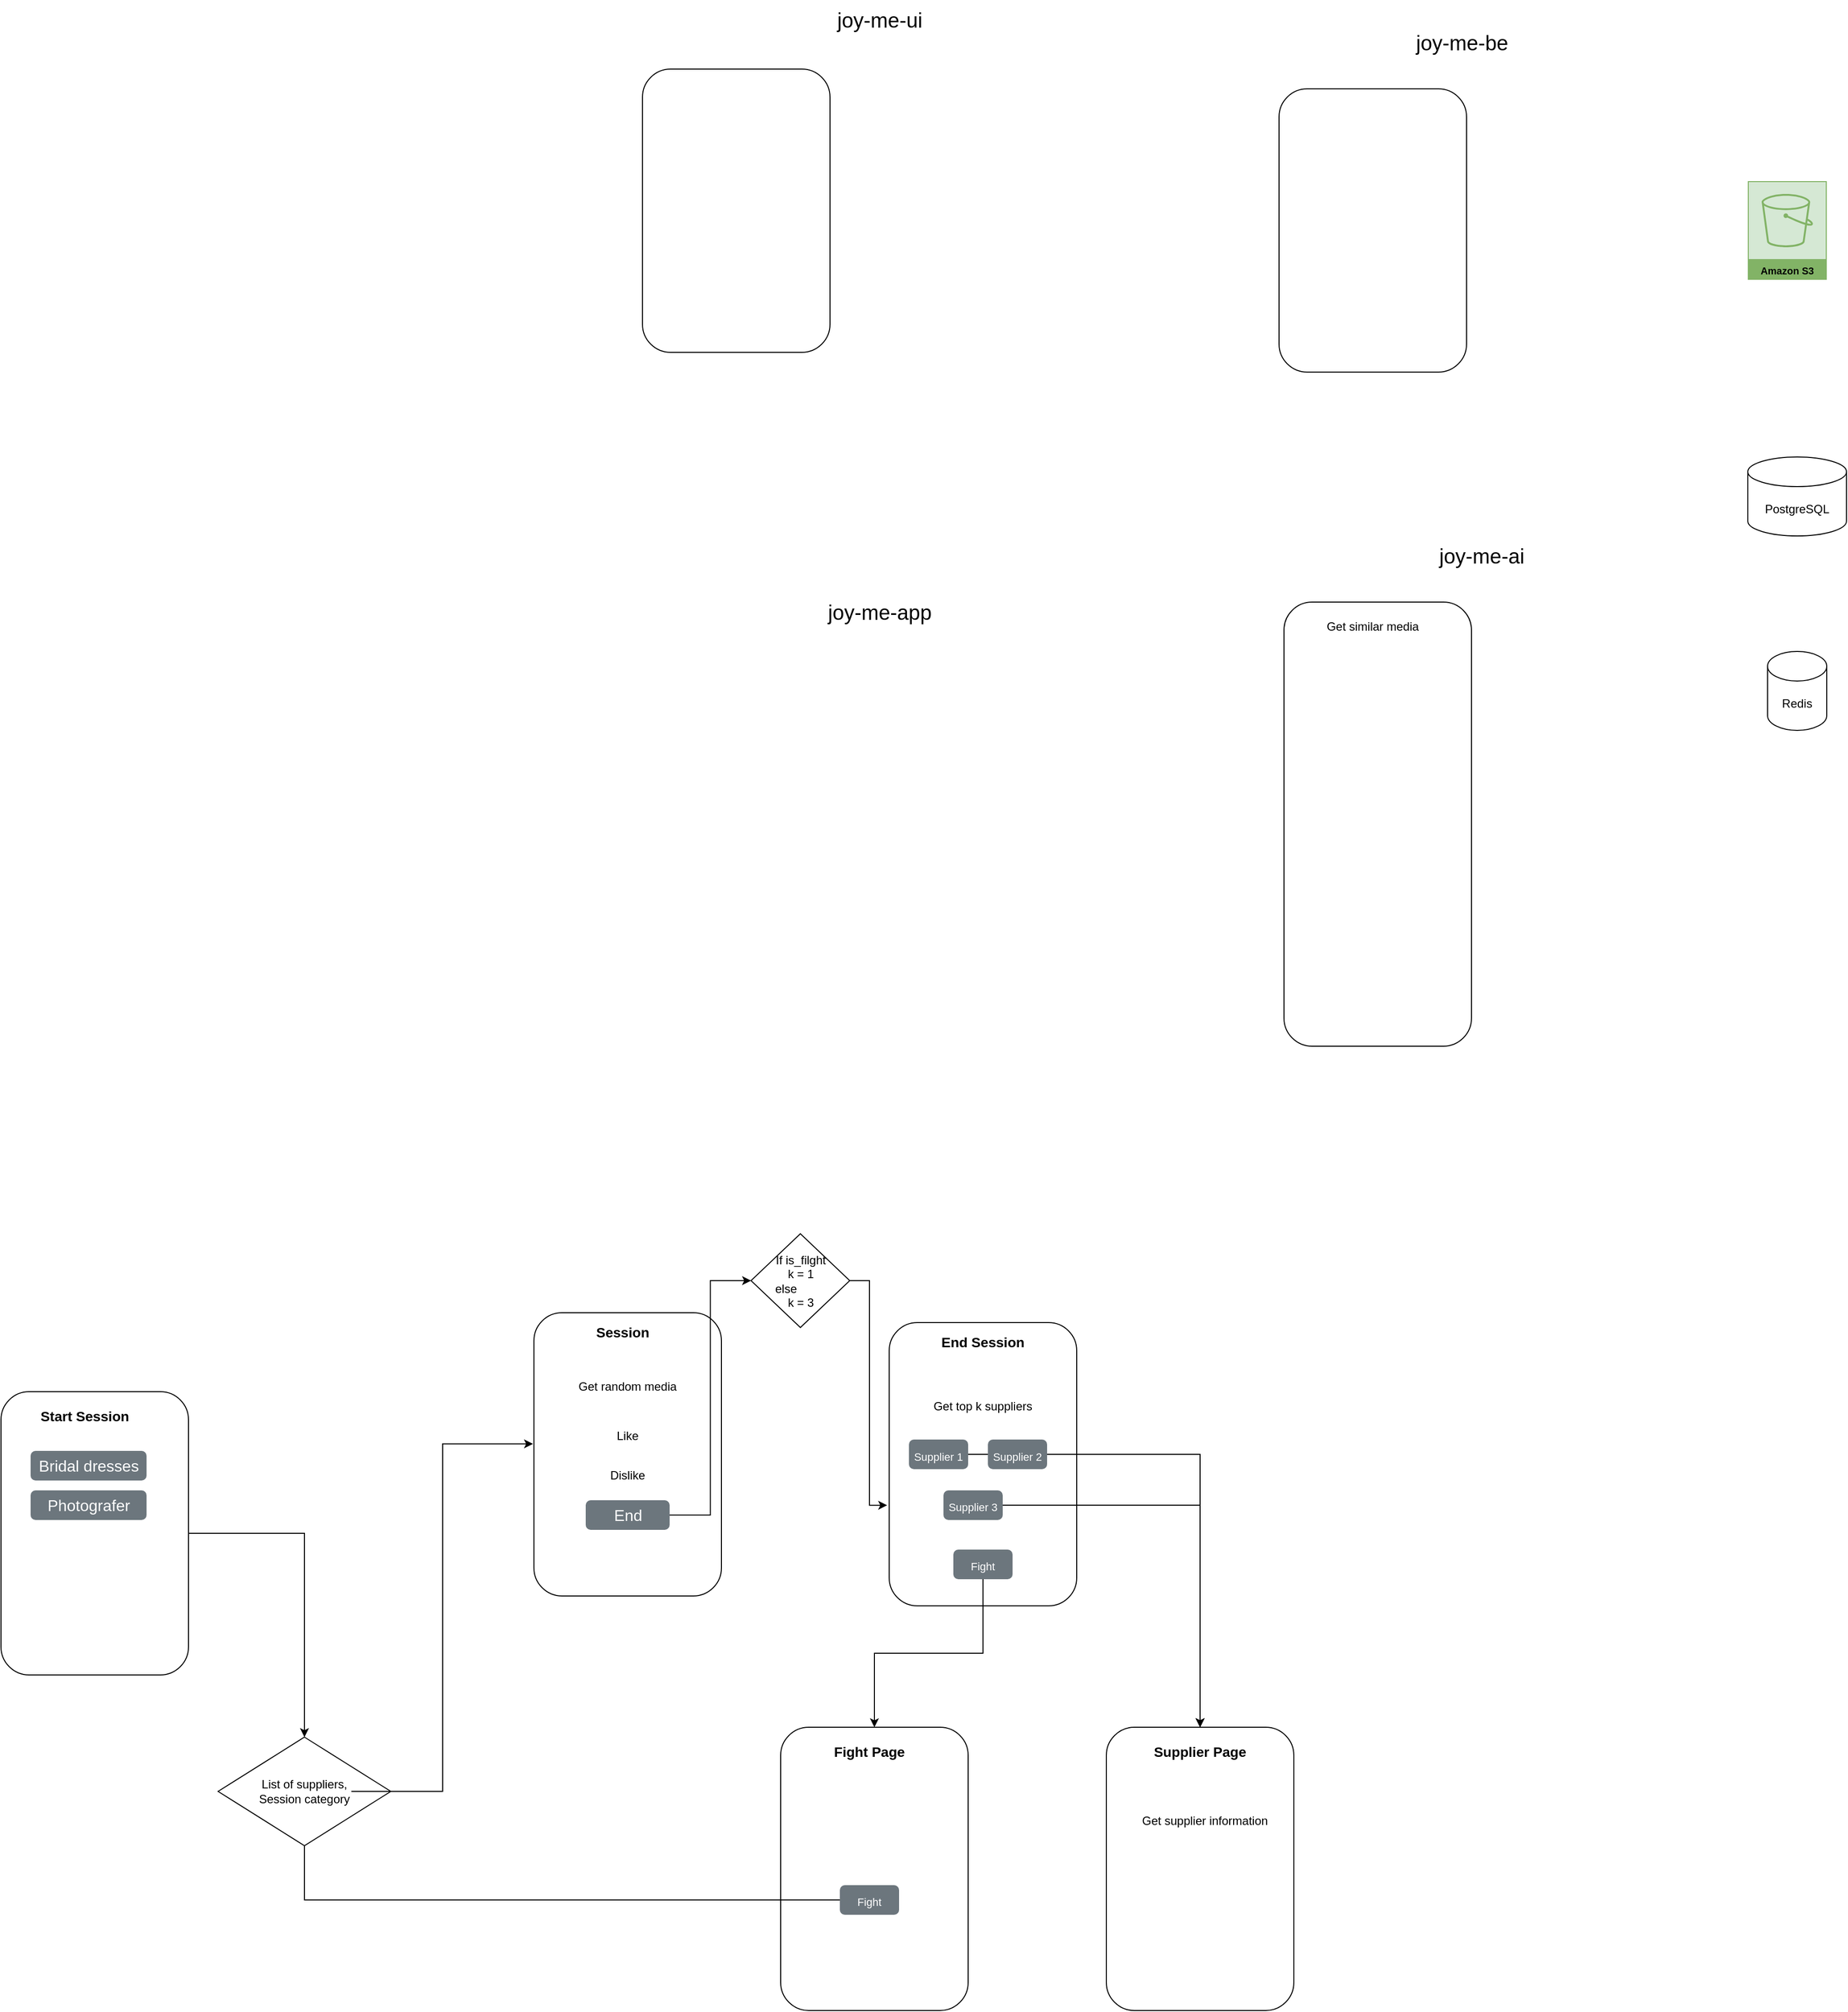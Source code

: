 <mxfile version="28.1.0">
  <diagram name="Page-1" id="28ixYq8MRAYOEwlzyC5h">
    <mxGraphModel dx="7780" dy="3193" grid="1" gridSize="10" guides="1" tooltips="1" connect="1" arrows="1" fold="1" page="1" pageScale="1" pageWidth="850" pageHeight="1100" math="0" shadow="0">
      <root>
        <mxCell id="0" />
        <mxCell id="1" parent="0" />
        <mxCell id="oWR66p-PzFDH_q1CgsQc-1" value="" style="rounded=1;whiteSpace=wrap;html=1;" vertex="1" parent="1">
          <mxGeometry x="1300" y="610" width="190" height="450" as="geometry" />
        </mxCell>
        <mxCell id="oWR66p-PzFDH_q1CgsQc-2" value="&lt;font style=&quot;font-size: 21px;&quot;&gt;joy-me-ai&lt;/font&gt;" style="text;html=1;align=center;verticalAlign=middle;resizable=0;points=[];autosize=1;strokeColor=none;fillColor=none;" vertex="1" parent="1">
          <mxGeometry x="1445" y="543" width="110" height="40" as="geometry" />
        </mxCell>
        <mxCell id="oWR66p-PzFDH_q1CgsQc-3" value="Get similar media" style="text;html=1;align=center;verticalAlign=middle;whiteSpace=wrap;rounded=0;" vertex="1" parent="1">
          <mxGeometry x="1320" y="620" width="140" height="30" as="geometry" />
        </mxCell>
        <mxCell id="oWR66p-PzFDH_q1CgsQc-4" value="Redis" style="shape=cylinder3;whiteSpace=wrap;html=1;boundedLbl=1;backgroundOutline=1;size=15;" vertex="1" parent="1">
          <mxGeometry x="1790" y="660" width="60" height="80" as="geometry" />
        </mxCell>
        <mxCell id="oWR66p-PzFDH_q1CgsQc-5" value="PostgreSQL" style="shape=cylinder3;whiteSpace=wrap;html=1;boundedLbl=1;backgroundOutline=1;size=15;" vertex="1" parent="1">
          <mxGeometry x="1770" y="463" width="100" height="80" as="geometry" />
        </mxCell>
        <mxCell id="oWR66p-PzFDH_q1CgsQc-6" value="&lt;font style=&quot;font-size: 21px;&quot;&gt;joy-me-be&lt;/font&gt;" style="text;html=1;align=center;verticalAlign=middle;resizable=0;points=[];autosize=1;strokeColor=none;fillColor=none;" vertex="1" parent="1">
          <mxGeometry x="1420" y="23" width="120" height="40" as="geometry" />
        </mxCell>
        <mxCell id="oWR66p-PzFDH_q1CgsQc-7" value="" style="rounded=1;whiteSpace=wrap;html=1;" vertex="1" parent="1">
          <mxGeometry x="1295" y="90" width="190" height="287" as="geometry" />
        </mxCell>
        <mxCell id="oWR66p-PzFDH_q1CgsQc-8" value="" style="rounded=1;whiteSpace=wrap;html=1;" vertex="1" parent="1">
          <mxGeometry x="650" y="70" width="190" height="287" as="geometry" />
        </mxCell>
        <mxCell id="oWR66p-PzFDH_q1CgsQc-9" value="&lt;font style=&quot;font-size: 21px;&quot;&gt;joy-me-app&lt;/font&gt;" style="text;html=1;align=center;verticalAlign=middle;resizable=0;points=[];autosize=1;strokeColor=none;fillColor=none;" vertex="1" parent="1">
          <mxGeometry x="825" y="600" width="130" height="40" as="geometry" />
        </mxCell>
        <mxCell id="oWR66p-PzFDH_q1CgsQc-10" value="" style="rounded=1;whiteSpace=wrap;html=1;" vertex="1" parent="1">
          <mxGeometry x="540" y="1330" width="190" height="287" as="geometry" />
        </mxCell>
        <mxCell id="oWR66p-PzFDH_q1CgsQc-11" value="&lt;font style=&quot;font-size: 21px;&quot;&gt;joy-me-ui&lt;/font&gt;" style="text;html=1;align=center;verticalAlign=middle;resizable=0;points=[];autosize=1;strokeColor=none;fillColor=none;" vertex="1" parent="1">
          <mxGeometry x="835" width="110" height="40" as="geometry" />
        </mxCell>
        <mxCell id="oWR66p-PzFDH_q1CgsQc-12" value="Amazon S3" style="sketch=0;outlineConnect=0;strokeColor=#82b366;fillColor=#d5e8d4;dashed=0;verticalLabelPosition=middle;verticalAlign=bottom;align=center;html=1;whiteSpace=wrap;fontSize=10;fontStyle=1;spacing=3;shape=mxgraph.aws4.productIcon;prIcon=mxgraph.aws4.s3;" vertex="1" parent="1">
          <mxGeometry x="1770" y="183.5" width="80" height="100" as="geometry" />
        </mxCell>
        <mxCell id="oWR66p-PzFDH_q1CgsQc-13" value="&lt;h3&gt;Session&lt;/h3&gt;" style="text;strokeColor=none;align=center;fillColor=none;html=1;verticalAlign=middle;whiteSpace=wrap;rounded=0;" vertex="1" parent="1">
          <mxGeometry x="600" y="1335" width="60" height="30" as="geometry" />
        </mxCell>
        <mxCell id="oWR66p-PzFDH_q1CgsQc-14" value="Like" style="text;strokeColor=none;align=center;fillColor=none;html=1;verticalAlign=middle;whiteSpace=wrap;rounded=0;" vertex="1" parent="1">
          <mxGeometry x="605" y="1440" width="60" height="30" as="geometry" />
        </mxCell>
        <mxCell id="oWR66p-PzFDH_q1CgsQc-15" value="Dislike" style="text;strokeColor=none;align=center;fillColor=none;html=1;verticalAlign=middle;whiteSpace=wrap;rounded=0;" vertex="1" parent="1">
          <mxGeometry x="605" y="1480" width="60" height="30" as="geometry" />
        </mxCell>
        <mxCell id="oWR66p-PzFDH_q1CgsQc-16" value="" style="rounded=1;whiteSpace=wrap;html=1;" vertex="1" parent="1">
          <mxGeometry x="900" y="1340" width="190" height="287" as="geometry" />
        </mxCell>
        <mxCell id="oWR66p-PzFDH_q1CgsQc-17" value="&lt;h3&gt;End Session&lt;/h3&gt;" style="text;strokeColor=none;align=center;fillColor=none;html=1;verticalAlign=middle;whiteSpace=wrap;rounded=0;" vertex="1" parent="1">
          <mxGeometry x="940" y="1345" width="110" height="30" as="geometry" />
        </mxCell>
        <mxCell id="oWR66p-PzFDH_q1CgsQc-18" value="Get random media" style="text;strokeColor=none;align=center;fillColor=none;html=1;verticalAlign=middle;whiteSpace=wrap;rounded=0;" vertex="1" parent="1">
          <mxGeometry x="570" y="1390" width="130" height="30" as="geometry" />
        </mxCell>
        <mxCell id="oWR66p-PzFDH_q1CgsQc-19" value="Get top k suppliers" style="text;strokeColor=none;align=center;fillColor=none;html=1;verticalAlign=middle;whiteSpace=wrap;rounded=0;" vertex="1" parent="1">
          <mxGeometry x="920" y="1410" width="150" height="30" as="geometry" />
        </mxCell>
        <mxCell id="oWR66p-PzFDH_q1CgsQc-20" value="" style="rounded=1;whiteSpace=wrap;html=1;" vertex="1" parent="1">
          <mxGeometry x="790" y="1750" width="190" height="287" as="geometry" />
        </mxCell>
        <mxCell id="oWR66p-PzFDH_q1CgsQc-21" value="" style="rounded=1;whiteSpace=wrap;html=1;" vertex="1" parent="1">
          <mxGeometry x="1120" y="1750" width="190" height="287" as="geometry" />
        </mxCell>
        <mxCell id="oWR66p-PzFDH_q1CgsQc-22" value="&lt;h3&gt;Fight Page&lt;/h3&gt;" style="text;strokeColor=none;align=center;fillColor=none;html=1;verticalAlign=middle;whiteSpace=wrap;rounded=0;" vertex="1" parent="1">
          <mxGeometry x="825" y="1760" width="110" height="30" as="geometry" />
        </mxCell>
        <mxCell id="oWR66p-PzFDH_q1CgsQc-23" value="&lt;h3&gt;Supplier Page&lt;/h3&gt;" style="text;strokeColor=none;align=center;fillColor=none;html=1;verticalAlign=middle;whiteSpace=wrap;rounded=0;" vertex="1" parent="1">
          <mxGeometry x="1160" y="1760" width="110" height="30" as="geometry" />
        </mxCell>
        <mxCell id="oWR66p-PzFDH_q1CgsQc-24" value="" style="edgeStyle=orthogonalEdgeStyle;rounded=0;orthogonalLoop=1;jettySize=auto;html=1;entryX=0;entryY=0.5;entryDx=0;entryDy=0;" edge="1" parent="1" source="oWR66p-PzFDH_q1CgsQc-25" target="oWR66p-PzFDH_q1CgsQc-41">
          <mxGeometry relative="1" as="geometry" />
        </mxCell>
        <mxCell id="oWR66p-PzFDH_q1CgsQc-25" value="End" style="html=1;shadow=0;dashed=0;shape=mxgraph.bootstrap.rrect;rSize=5;strokeColor=none;strokeWidth=1;fillColor=#6C767D;fontColor=#FFFFFF;whiteSpace=wrap;align=center;verticalAlign=middle;spacingLeft=0;fontStyle=0;fontSize=16;spacing=5;" vertex="1" parent="1">
          <mxGeometry x="592.5" y="1520" width="85" height="30" as="geometry" />
        </mxCell>
        <mxCell id="oWR66p-PzFDH_q1CgsQc-26" value="" style="edgeStyle=orthogonalEdgeStyle;rounded=0;orthogonalLoop=1;jettySize=auto;html=1;entryX=0.5;entryY=0;entryDx=0;entryDy=0;" edge="1" parent="1" source="oWR66p-PzFDH_q1CgsQc-27" target="oWR66p-PzFDH_q1CgsQc-20">
          <mxGeometry relative="1" as="geometry">
            <mxPoint x="995" y="1680" as="targetPoint" />
          </mxGeometry>
        </mxCell>
        <mxCell id="oWR66p-PzFDH_q1CgsQc-27" value="&lt;font style=&quot;font-size: 11px;&quot;&gt;Fight&lt;/font&gt;" style="html=1;shadow=0;dashed=0;shape=mxgraph.bootstrap.rrect;rSize=5;strokeColor=none;strokeWidth=1;fillColor=#6C767D;fontColor=#FFFFFF;whiteSpace=wrap;align=center;verticalAlign=middle;spacingLeft=0;fontStyle=0;fontSize=16;spacing=5;" vertex="1" parent="1">
          <mxGeometry x="965" y="1570" width="60" height="30" as="geometry" />
        </mxCell>
        <mxCell id="oWR66p-PzFDH_q1CgsQc-28" value="" style="edgeStyle=orthogonalEdgeStyle;rounded=0;orthogonalLoop=1;jettySize=auto;html=1;entryX=0.5;entryY=0;entryDx=0;entryDy=0;" edge="1" parent="1" source="oWR66p-PzFDH_q1CgsQc-29" target="oWR66p-PzFDH_q1CgsQc-21">
          <mxGeometry relative="1" as="geometry" />
        </mxCell>
        <mxCell id="oWR66p-PzFDH_q1CgsQc-29" value="&lt;font style=&quot;font-size: 11px;&quot;&gt;Supplier 1&lt;/font&gt;" style="html=1;shadow=0;dashed=0;shape=mxgraph.bootstrap.rrect;rSize=5;strokeColor=none;strokeWidth=1;fillColor=#6C767D;fontColor=#FFFFFF;whiteSpace=wrap;align=center;verticalAlign=middle;spacingLeft=0;fontStyle=0;fontSize=16;spacing=5;" vertex="1" parent="1">
          <mxGeometry x="920" y="1458.5" width="60" height="30" as="geometry" />
        </mxCell>
        <mxCell id="oWR66p-PzFDH_q1CgsQc-30" value="" style="edgeStyle=orthogonalEdgeStyle;rounded=0;orthogonalLoop=1;jettySize=auto;html=1;entryX=0.5;entryY=0;entryDx=0;entryDy=0;" edge="1" parent="1" source="oWR66p-PzFDH_q1CgsQc-31" target="oWR66p-PzFDH_q1CgsQc-21">
          <mxGeometry relative="1" as="geometry">
            <Array as="points" />
          </mxGeometry>
        </mxCell>
        <mxCell id="oWR66p-PzFDH_q1CgsQc-31" value="&lt;font style=&quot;font-size: 11px;&quot;&gt;Supplier 2&lt;/font&gt;" style="html=1;shadow=0;dashed=0;shape=mxgraph.bootstrap.rrect;rSize=5;strokeColor=none;strokeWidth=1;fillColor=#6C767D;fontColor=#FFFFFF;whiteSpace=wrap;align=center;verticalAlign=middle;spacingLeft=0;fontStyle=0;fontSize=16;spacing=5;" vertex="1" parent="1">
          <mxGeometry x="1000" y="1458.5" width="60" height="30" as="geometry" />
        </mxCell>
        <mxCell id="oWR66p-PzFDH_q1CgsQc-32" value="" style="edgeStyle=orthogonalEdgeStyle;rounded=0;orthogonalLoop=1;jettySize=auto;html=1;entryX=0.5;entryY=0;entryDx=0;entryDy=0;" edge="1" parent="1" source="oWR66p-PzFDH_q1CgsQc-33" target="oWR66p-PzFDH_q1CgsQc-21">
          <mxGeometry relative="1" as="geometry" />
        </mxCell>
        <mxCell id="oWR66p-PzFDH_q1CgsQc-33" value="&lt;font style=&quot;font-size: 11px;&quot;&gt;Supplier 3&lt;/font&gt;" style="html=1;shadow=0;dashed=0;shape=mxgraph.bootstrap.rrect;rSize=5;strokeColor=none;strokeWidth=1;fillColor=#6C767D;fontColor=#FFFFFF;whiteSpace=wrap;align=center;verticalAlign=middle;spacingLeft=0;fontStyle=0;fontSize=16;spacing=5;" vertex="1" parent="1">
          <mxGeometry x="955" y="1510" width="60" height="30" as="geometry" />
        </mxCell>
        <mxCell id="oWR66p-PzFDH_q1CgsQc-34" value="Get supplier information" style="text;strokeColor=none;align=center;fillColor=none;html=1;verticalAlign=middle;whiteSpace=wrap;rounded=0;" vertex="1" parent="1">
          <mxGeometry x="1145" y="1830" width="150" height="30" as="geometry" />
        </mxCell>
        <mxCell id="oWR66p-PzFDH_q1CgsQc-35" value="" style="edgeStyle=orthogonalEdgeStyle;rounded=0;orthogonalLoop=1;jettySize=auto;html=1;" edge="1" parent="1" source="oWR66p-PzFDH_q1CgsQc-36" target="oWR66p-PzFDH_q1CgsQc-39">
          <mxGeometry relative="1" as="geometry">
            <mxPoint x="770" y="1925" as="targetPoint" />
          </mxGeometry>
        </mxCell>
        <mxCell id="oWR66p-PzFDH_q1CgsQc-36" value="&lt;font style=&quot;font-size: 11px;&quot;&gt;Fight&lt;/font&gt;" style="html=1;shadow=0;dashed=0;shape=mxgraph.bootstrap.rrect;rSize=5;strokeColor=none;strokeWidth=1;fillColor=#6C767D;fontColor=#FFFFFF;whiteSpace=wrap;align=center;verticalAlign=middle;spacingLeft=0;fontStyle=0;fontSize=16;spacing=5;" vertex="1" parent="1">
          <mxGeometry x="850" y="1910" width="60" height="30" as="geometry" />
        </mxCell>
        <mxCell id="oWR66p-PzFDH_q1CgsQc-37" value="" style="rhombus;whiteSpace=wrap;html=1;" vertex="1" parent="1">
          <mxGeometry x="220" y="1760" width="175" height="110" as="geometry" />
        </mxCell>
        <mxCell id="oWR66p-PzFDH_q1CgsQc-38" value="" style="edgeStyle=orthogonalEdgeStyle;rounded=0;orthogonalLoop=1;jettySize=auto;html=1;entryX=-0.005;entryY=0.463;entryDx=0;entryDy=0;entryPerimeter=0;" edge="1" parent="1" source="oWR66p-PzFDH_q1CgsQc-39" target="oWR66p-PzFDH_q1CgsQc-10">
          <mxGeometry relative="1" as="geometry">
            <mxPoint x="340" y="1735" as="targetPoint" />
          </mxGeometry>
        </mxCell>
        <mxCell id="oWR66p-PzFDH_q1CgsQc-39" value="List of suppliers,&lt;div&gt;Session category&lt;/div&gt;" style="text;strokeColor=none;align=center;fillColor=none;html=1;verticalAlign=middle;whiteSpace=wrap;rounded=0;" vertex="1" parent="1">
          <mxGeometry x="260" y="1795" width="95" height="40" as="geometry" />
        </mxCell>
        <mxCell id="oWR66p-PzFDH_q1CgsQc-40" value="" style="edgeStyle=orthogonalEdgeStyle;rounded=0;orthogonalLoop=1;jettySize=auto;html=1;entryX=-0.011;entryY=0.645;entryDx=0;entryDy=0;entryPerimeter=0;" edge="1" parent="1" source="oWR66p-PzFDH_q1CgsQc-41" target="oWR66p-PzFDH_q1CgsQc-16">
          <mxGeometry relative="1" as="geometry">
            <mxPoint x="810" y="1425" as="targetPoint" />
          </mxGeometry>
        </mxCell>
        <mxCell id="oWR66p-PzFDH_q1CgsQc-41" value="" style="rhombus;whiteSpace=wrap;html=1;" vertex="1" parent="1">
          <mxGeometry x="760" y="1250" width="100" height="95" as="geometry" />
        </mxCell>
        <mxCell id="oWR66p-PzFDH_q1CgsQc-42" value="If is_filght&lt;div&gt;k = 1&lt;/div&gt;&lt;div&gt;else&amp;nbsp; &amp;nbsp; &amp;nbsp; &amp;nbsp; &amp;nbsp;&lt;/div&gt;&lt;div&gt;k = 3&lt;/div&gt;" style="text;strokeColor=none;align=center;fillColor=none;html=1;verticalAlign=middle;whiteSpace=wrap;rounded=0;" vertex="1" parent="1">
          <mxGeometry x="772.5" y="1282.5" width="75" height="30" as="geometry" />
        </mxCell>
        <mxCell id="oWR66p-PzFDH_q1CgsQc-43" value="" style="edgeStyle=orthogonalEdgeStyle;rounded=0;orthogonalLoop=1;jettySize=auto;html=1;entryX=0.5;entryY=0;entryDx=0;entryDy=0;" edge="1" parent="1" source="oWR66p-PzFDH_q1CgsQc-44" target="oWR66p-PzFDH_q1CgsQc-37">
          <mxGeometry relative="1" as="geometry">
            <mxPoint x="270" y="1553.5" as="targetPoint" />
          </mxGeometry>
        </mxCell>
        <mxCell id="oWR66p-PzFDH_q1CgsQc-44" value="" style="rounded=1;whiteSpace=wrap;html=1;" vertex="1" parent="1">
          <mxGeometry y="1410" width="190" height="287" as="geometry" />
        </mxCell>
        <mxCell id="oWR66p-PzFDH_q1CgsQc-45" value="&lt;h3&gt;Start Session&lt;/h3&gt;" style="text;strokeColor=none;align=center;fillColor=none;html=1;verticalAlign=middle;whiteSpace=wrap;rounded=0;" vertex="1" parent="1">
          <mxGeometry x="30" y="1420" width="110" height="30" as="geometry" />
        </mxCell>
        <mxCell id="oWR66p-PzFDH_q1CgsQc-46" value="Bridal dresses" style="html=1;shadow=0;dashed=0;shape=mxgraph.bootstrap.rrect;rSize=5;strokeColor=none;strokeWidth=1;fillColor=#6C767D;fontColor=#FFFFFF;whiteSpace=wrap;align=center;verticalAlign=middle;spacingLeft=0;fontStyle=0;fontSize=16;spacing=5;" vertex="1" parent="1">
          <mxGeometry x="30" y="1470" width="117.5" height="30" as="geometry" />
        </mxCell>
        <mxCell id="oWR66p-PzFDH_q1CgsQc-47" value="Photografer" style="html=1;shadow=0;dashed=0;shape=mxgraph.bootstrap.rrect;rSize=5;strokeColor=none;strokeWidth=1;fillColor=#6C767D;fontColor=#FFFFFF;whiteSpace=wrap;align=center;verticalAlign=middle;spacingLeft=0;fontStyle=0;fontSize=16;spacing=5;" vertex="1" parent="1">
          <mxGeometry x="30" y="1510" width="117.5" height="30" as="geometry" />
        </mxCell>
      </root>
    </mxGraphModel>
  </diagram>
</mxfile>
